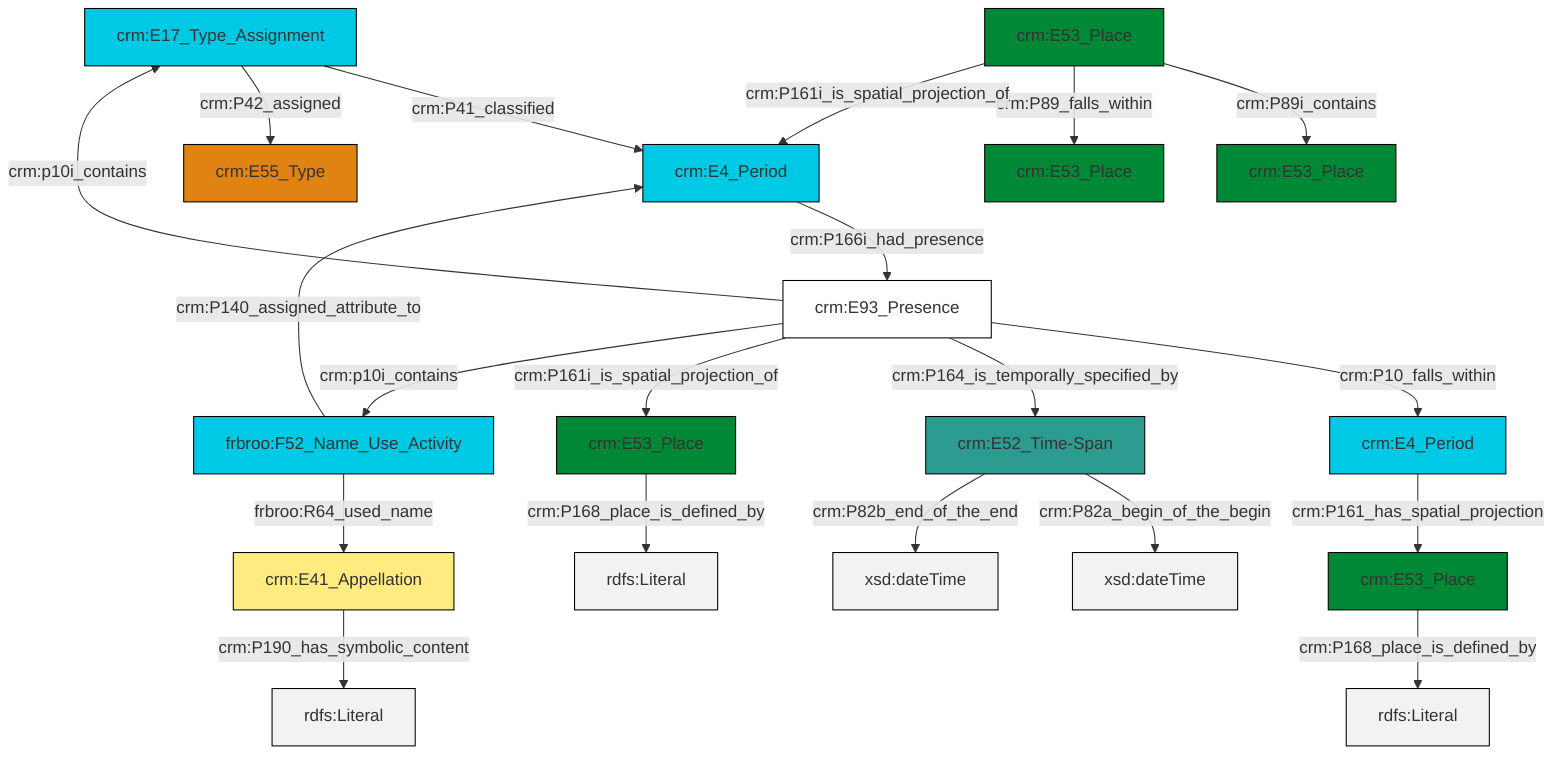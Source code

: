 graph TD
classDef Literal fill:#f2f2f2,stroke:#000000;
classDef CRM_Entity fill:#FFFFFF,stroke:#000000;
classDef Temporal_Entity fill:#00C9E6, stroke:#000000;
classDef Type fill:#E18312, stroke:#000000;
classDef Time-Span fill:#2C9C91, stroke:#000000;
classDef Appellation fill:#FFEB7F, stroke:#000000;
classDef Place fill:#008836, stroke:#000000;
classDef Persistent_Item fill:#B266B2, stroke:#000000;
classDef Conceptual_Object fill:#FFD700, stroke:#000000;
classDef Physical_Thing fill:#D2B48C, stroke:#000000;
classDef Actor fill:#f58aad, stroke:#000000;
classDef PC_Classes fill:#4ce600, stroke:#000000;
classDef Multi fill:#cccccc,stroke:#000000;

0["crm:E53_Place"]:::Place -->|crm:P168_place_is_defined_by| 1[rdfs:Literal]:::Literal
8["crm:E52_Time-Span"]:::Time-Span -->|crm:P82a_begin_of_the_begin| 10[xsd:dateTime]:::Literal
11["crm:E93_Presence"]:::CRM_Entity -->|crm:P10_falls_within| 12["crm:E4_Period"]:::Temporal_Entity
11["crm:E93_Presence"]:::CRM_Entity -->|crm:p10i_contains| 2["crm:E17_Type_Assignment"]:::Temporal_Entity
2["crm:E17_Type_Assignment"]:::Temporal_Entity -->|crm:P41_classified| 4["crm:E4_Period"]:::Temporal_Entity
2["crm:E17_Type_Assignment"]:::Temporal_Entity -->|crm:P42_assigned| 13["crm:E55_Type"]:::Type
14["crm:E53_Place"]:::Place -->|crm:P89i_contains| 15["crm:E53_Place"]:::Place
16["frbroo:F52_Name_Use_Activity"]:::Temporal_Entity -->|crm:P140_assigned_attribute_to| 4["crm:E4_Period"]:::Temporal_Entity
17["crm:E53_Place"]:::Place -->|crm:P168_place_is_defined_by| 18[rdfs:Literal]:::Literal
12["crm:E4_Period"]:::Temporal_Entity -->|crm:P161_has_spatial_projection| 17["crm:E53_Place"]:::Place
6["crm:E41_Appellation"]:::Appellation -->|crm:P190_has_symbolic_content| 20[rdfs:Literal]:::Literal
8["crm:E52_Time-Span"]:::Time-Span -->|crm:P82b_end_of_the_end| 22[xsd:dateTime]:::Literal
14["crm:E53_Place"]:::Place -->|crm:P89_falls_within| 23["crm:E53_Place"]:::Place
11["crm:E93_Presence"]:::CRM_Entity -->|crm:P164_is_temporally_specified_by| 8["crm:E52_Time-Span"]:::Time-Span
11["crm:E93_Presence"]:::CRM_Entity -->|crm:P161i_is_spatial_projection_of| 0["crm:E53_Place"]:::Place
14["crm:E53_Place"]:::Place -->|crm:P161i_is_spatial_projection_of| 4["crm:E4_Period"]:::Temporal_Entity
4["crm:E4_Period"]:::Temporal_Entity -->|crm:P166i_had_presence| 11["crm:E93_Presence"]:::CRM_Entity
11["crm:E93_Presence"]:::CRM_Entity -->|crm:p10i_contains| 16["frbroo:F52_Name_Use_Activity"]:::Temporal_Entity
16["frbroo:F52_Name_Use_Activity"]:::Temporal_Entity -->|frbroo:R64_used_name| 6["crm:E41_Appellation"]:::Appellation